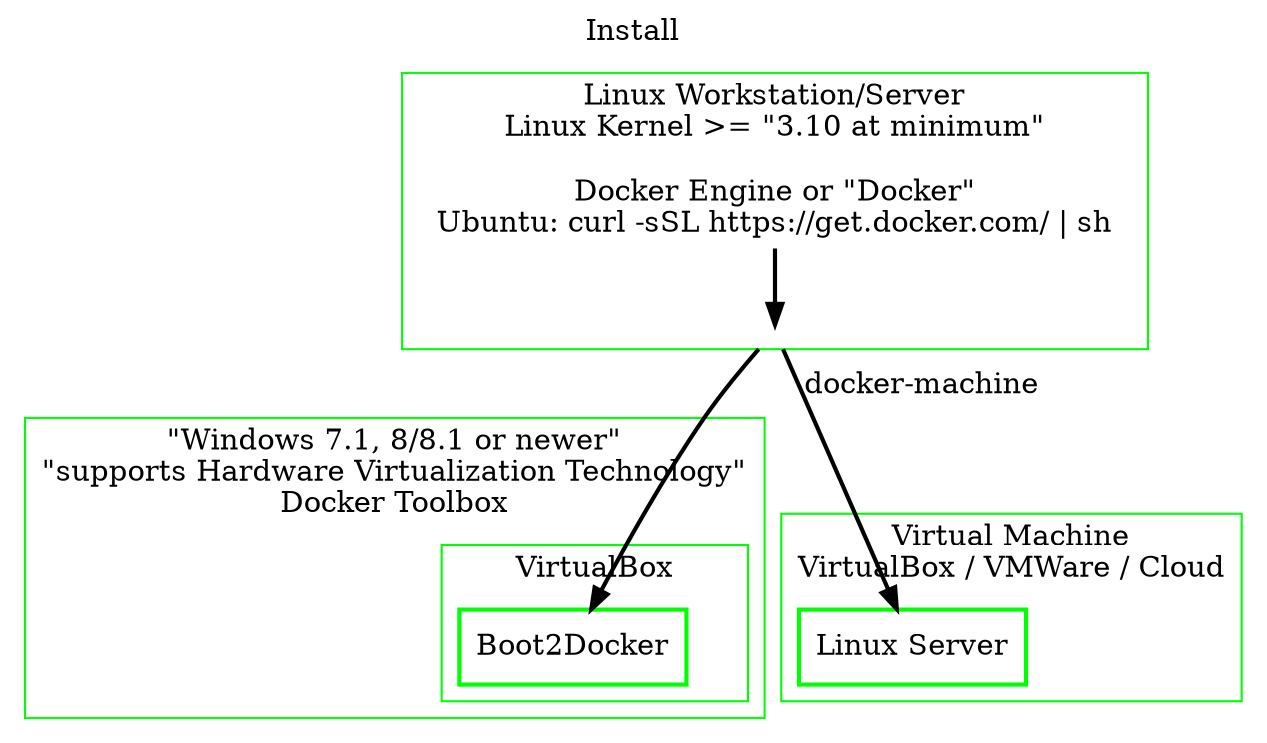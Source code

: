 digraph Install {
	graph [bb="0 0 781 626", id=Install, label=Install, labelloc=t, compound=true, color=green];
	node [label="\N", style=bold, color=green, shape=box];
	edge [constraint=true, style=bold];
	subgraph cluster_LinuxWorkstation {
		graph [label="Linux Workstation/Server\nLinux Kernel >= \"3.10 at minimum\"",
			URL="https://docs.docker.com/installation/"];
		node [shape=ellipse];
		LinuxWorkstation [style=invis, shape=point];
		Docker [label="Docker Engine or \"Docker\"\nUbuntu: curl -sSL https://get.docker.com/ | sh", shape=none];
		Docker -> LinuxWorkstation;
	}
	subgraph cluster_Windows {
		graph [label="\"Windows 7.1, 8/8.1 or newer\"\n\"supports Hardware Virtualization Technology\"\nDocker Toolbox",
			URL="https://www.docker.com/toolbox"];
		subgraph cluster_VirtualBox {
			graph [label=VirtualBox];
			VirtualBox [style=invis, shape=point];
			Boot2Docker;
		}
	}
	subgraph cluster_VM {
		graph [label="Virtual Machine\nVirtualBox / VMWare / Cloud"];
		LinuxServer [label="Linux Server"];
	}
	LinuxWorkstation -> Boot2Docker [ltail=cluster_LinuxWorkstation];
	LinuxWorkstation -> LinuxServer [ltail=cluster_LinuxWorkstation, label="docker-machine"];
}
